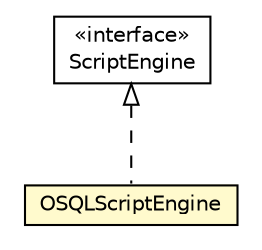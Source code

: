 #!/usr/local/bin/dot
#
# Class diagram 
# Generated by UMLGraph version R5_6-24-gf6e263 (http://www.umlgraph.org/)
#

digraph G {
	edge [fontname="Helvetica",fontsize=10,labelfontname="Helvetica",labelfontsize=10];
	node [fontname="Helvetica",fontsize=10,shape=plaintext];
	nodesep=0.25;
	ranksep=0.5;
	// com.orientechnologies.orient.core.sql.OSQLScriptEngine
	c3534511 [label=<<table title="com.orientechnologies.orient.core.sql.OSQLScriptEngine" border="0" cellborder="1" cellspacing="0" cellpadding="2" port="p" bgcolor="lemonChiffon" href="./OSQLScriptEngine.html">
		<tr><td><table border="0" cellspacing="0" cellpadding="1">
<tr><td align="center" balign="center"> OSQLScriptEngine </td></tr>
		</table></td></tr>
		</table>>, URL="./OSQLScriptEngine.html", fontname="Helvetica", fontcolor="black", fontsize=10.0];
	//com.orientechnologies.orient.core.sql.OSQLScriptEngine implements javax.script.ScriptEngine
	c3535993:p -> c3534511:p [dir=back,arrowtail=empty,style=dashed];
	// javax.script.ScriptEngine
	c3535993 [label=<<table title="javax.script.ScriptEngine" border="0" cellborder="1" cellspacing="0" cellpadding="2" port="p" href="http://java.sun.com/j2se/1.4.2/docs/api/javax/script/ScriptEngine.html">
		<tr><td><table border="0" cellspacing="0" cellpadding="1">
<tr><td align="center" balign="center"> &#171;interface&#187; </td></tr>
<tr><td align="center" balign="center"> ScriptEngine </td></tr>
		</table></td></tr>
		</table>>, URL="http://java.sun.com/j2se/1.4.2/docs/api/javax/script/ScriptEngine.html", fontname="Helvetica", fontcolor="black", fontsize=10.0];
}


